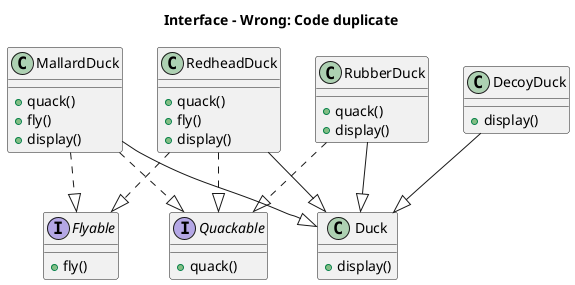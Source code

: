 @startuml
    title Interface - Wrong: Code duplicate

    interface Quackable {
        +quack()
    }

    interface Flyable {
        +fly()
    }

    class Duck {
        +display()
    }

    class MallardDuck {
        +quack()
        +fly()
        +display()
    }

    class RedheadDuck {
        +quack()
        +fly()
        +display()
    }

    class RubberDuck {
        +quack()
        +display()
    }

    class DecoyDuck {
        +display()
    }

    MallardDuck ..|> Quackable
    MallardDuck ..|> Flyable
    RedheadDuck ..|> Quackable
    RedheadDuck ..|> Flyable
    RubberDuck ..|> Quackable

    MallardDuck --|> Duck
    RubberDuck --|> Duck
    DecoyDuck --|> Duck
    RedheadDuck --|> Duck

@enduml